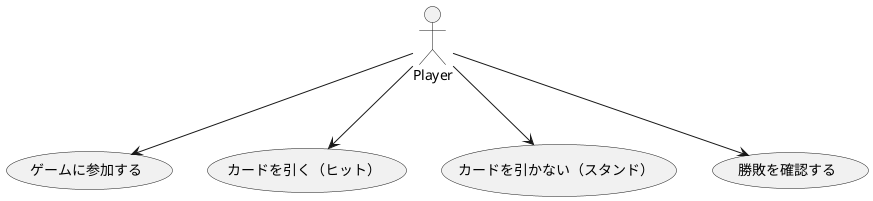 @startuml blackjack

actor Player as p

usecase "ゲームに参加する" as UC1
usecase "カードを引く（ヒット）" as UC2
usecase "カードを引かない（スタンド）" as UC3
usecase "勝敗を確認する" as UC4

p --> UC1
p --> UC2
p --> UC3
p --> UC4

@enduml
